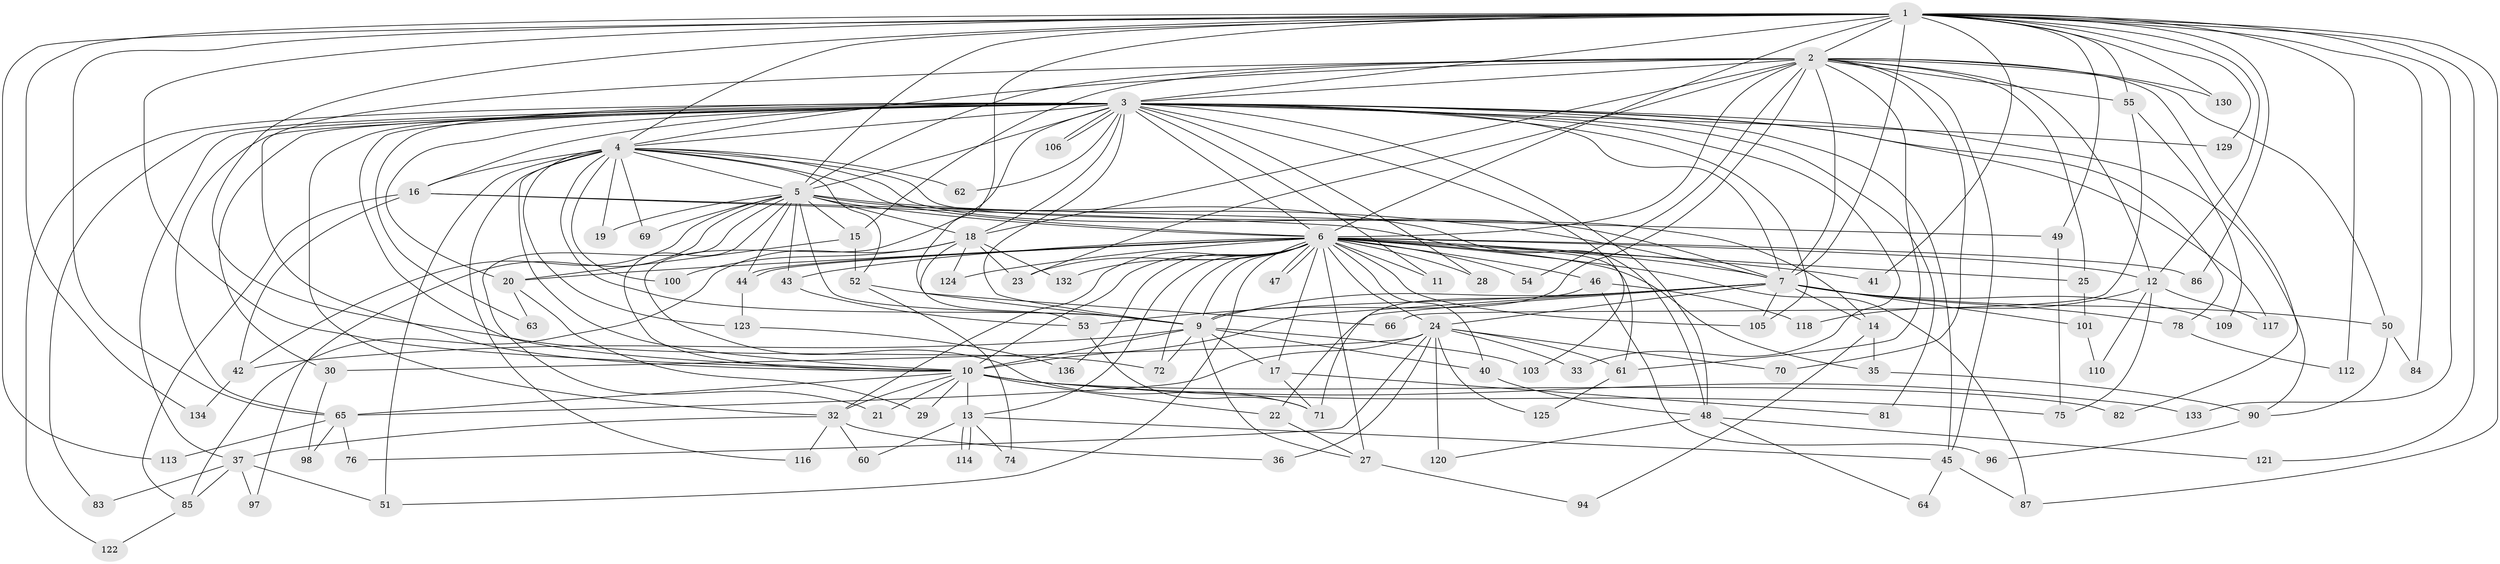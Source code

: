 // Generated by graph-tools (version 1.1) at 2025/51/02/27/25 19:51:49]
// undirected, 101 vertices, 242 edges
graph export_dot {
graph [start="1"]
  node [color=gray90,style=filled];
  1 [super="+59"];
  2 [super="+91"];
  3 [super="+26"];
  4 [super="+39"];
  5 [super="+135"];
  6 [super="+8"];
  7 [super="+92"];
  9 [super="+104"];
  10 [super="+99"];
  11 [super="+88"];
  12 [super="+56"];
  13 [super="+38"];
  14;
  15 [super="+57"];
  16 [super="+34"];
  17;
  18 [super="+79"];
  19;
  20;
  21;
  22;
  23 [super="+77"];
  24 [super="+89"];
  25;
  27 [super="+31"];
  28;
  29;
  30;
  32 [super="+68"];
  33;
  35 [super="+126"];
  36;
  37 [super="+80"];
  40;
  41;
  42;
  43;
  44 [super="+131"];
  45 [super="+119"];
  46 [super="+102"];
  47;
  48 [super="+58"];
  49;
  50 [super="+107"];
  51 [super="+127"];
  52;
  53 [super="+67"];
  54;
  55;
  60;
  61 [super="+115"];
  62;
  63;
  64;
  65 [super="+108"];
  66;
  69;
  70;
  71 [super="+111"];
  72 [super="+73"];
  74;
  75;
  76;
  78;
  81;
  82;
  83;
  84;
  85 [super="+93"];
  86;
  87 [super="+95"];
  90;
  94;
  96;
  97;
  98;
  100;
  101;
  103;
  105 [super="+128"];
  106;
  109;
  110;
  112;
  113;
  114;
  116;
  117;
  118;
  120;
  121;
  122;
  123;
  124;
  125;
  129;
  130;
  132;
  133;
  134;
  136;
  1 -- 2;
  1 -- 3;
  1 -- 4;
  1 -- 5;
  1 -- 6 [weight=2];
  1 -- 7;
  1 -- 9 [weight=2];
  1 -- 10;
  1 -- 12;
  1 -- 41;
  1 -- 49;
  1 -- 55;
  1 -- 65;
  1 -- 72;
  1 -- 86;
  1 -- 87;
  1 -- 112;
  1 -- 113;
  1 -- 121;
  1 -- 129;
  1 -- 130;
  1 -- 133;
  1 -- 134;
  1 -- 84;
  2 -- 3;
  2 -- 4;
  2 -- 5 [weight=2];
  2 -- 6 [weight=2];
  2 -- 7;
  2 -- 9;
  2 -- 10;
  2 -- 12;
  2 -- 15;
  2 -- 18;
  2 -- 23;
  2 -- 25;
  2 -- 50 [weight=2];
  2 -- 54;
  2 -- 55;
  2 -- 61;
  2 -- 70;
  2 -- 82;
  2 -- 130;
  2 -- 45;
  3 -- 4;
  3 -- 5 [weight=2];
  3 -- 6 [weight=2];
  3 -- 7;
  3 -- 9;
  3 -- 10;
  3 -- 11;
  3 -- 16;
  3 -- 18;
  3 -- 20;
  3 -- 28;
  3 -- 30;
  3 -- 32;
  3 -- 33;
  3 -- 37;
  3 -- 45;
  3 -- 62;
  3 -- 63;
  3 -- 78;
  3 -- 81;
  3 -- 83;
  3 -- 90;
  3 -- 103;
  3 -- 105;
  3 -- 106;
  3 -- 106;
  3 -- 117;
  3 -- 122;
  3 -- 129;
  3 -- 48;
  3 -- 71;
  3 -- 65;
  4 -- 5;
  4 -- 6 [weight=2];
  4 -- 7;
  4 -- 9;
  4 -- 10;
  4 -- 14;
  4 -- 16 [weight=2];
  4 -- 19;
  4 -- 52;
  4 -- 62;
  4 -- 69;
  4 -- 116;
  4 -- 123;
  4 -- 51;
  4 -- 100;
  5 -- 6 [weight=2];
  5 -- 7;
  5 -- 9;
  5 -- 10;
  5 -- 15;
  5 -- 19;
  5 -- 21;
  5 -- 42 [weight=2];
  5 -- 43;
  5 -- 48;
  5 -- 69;
  5 -- 97;
  5 -- 44;
  5 -- 18;
  6 -- 7 [weight=2];
  6 -- 9 [weight=2];
  6 -- 10 [weight=2];
  6 -- 13;
  6 -- 24;
  6 -- 25;
  6 -- 35;
  6 -- 44;
  6 -- 44;
  6 -- 46 [weight=2];
  6 -- 47;
  6 -- 47;
  6 -- 54;
  6 -- 124;
  6 -- 132;
  6 -- 136;
  6 -- 11 [weight=2];
  6 -- 17;
  6 -- 20;
  6 -- 86;
  6 -- 28;
  6 -- 32;
  6 -- 40;
  6 -- 41;
  6 -- 105;
  6 -- 43;
  6 -- 51;
  6 -- 87;
  6 -- 72;
  6 -- 27;
  6 -- 23;
  6 -- 12;
  7 -- 9 [weight=2];
  7 -- 10;
  7 -- 14;
  7 -- 22;
  7 -- 24;
  7 -- 50;
  7 -- 53;
  7 -- 78;
  7 -- 101;
  7 -- 109;
  7 -- 105;
  9 -- 10;
  9 -- 17;
  9 -- 27;
  9 -- 40;
  9 -- 72;
  9 -- 103;
  9 -- 42;
  10 -- 13 [weight=2];
  10 -- 21;
  10 -- 22;
  10 -- 29;
  10 -- 65;
  10 -- 82;
  10 -- 133;
  10 -- 75;
  10 -- 32;
  12 -- 117;
  12 -- 118;
  12 -- 75;
  12 -- 110;
  13 -- 74;
  13 -- 114;
  13 -- 114;
  13 -- 45;
  13 -- 60;
  14 -- 35;
  14 -- 94;
  15 -- 52;
  15 -- 20;
  16 -- 49;
  16 -- 85;
  16 -- 42;
  16 -- 61;
  17 -- 71;
  17 -- 81;
  18 -- 23;
  18 -- 100;
  18 -- 124;
  18 -- 132;
  18 -- 53;
  18 -- 85;
  20 -- 29;
  20 -- 63;
  22 -- 27;
  24 -- 30;
  24 -- 33;
  24 -- 36;
  24 -- 61;
  24 -- 70;
  24 -- 76;
  24 -- 120;
  24 -- 125;
  24 -- 65;
  25 -- 101;
  27 -- 94;
  30 -- 98;
  32 -- 36;
  32 -- 37;
  32 -- 60;
  32 -- 116;
  35 -- 90;
  37 -- 85;
  37 -- 97;
  37 -- 83;
  37 -- 51;
  40 -- 48;
  42 -- 134;
  43 -- 53;
  44 -- 123;
  45 -- 64;
  45 -- 87;
  46 -- 96;
  46 -- 118;
  46 -- 71;
  48 -- 120;
  48 -- 121;
  48 -- 64;
  49 -- 75;
  50 -- 84;
  50 -- 90;
  52 -- 66;
  52 -- 74;
  53 -- 71;
  55 -- 66;
  55 -- 109;
  61 -- 125;
  65 -- 76;
  65 -- 98;
  65 -- 113;
  78 -- 112;
  85 -- 122;
  90 -- 96;
  101 -- 110;
  123 -- 136;
}
